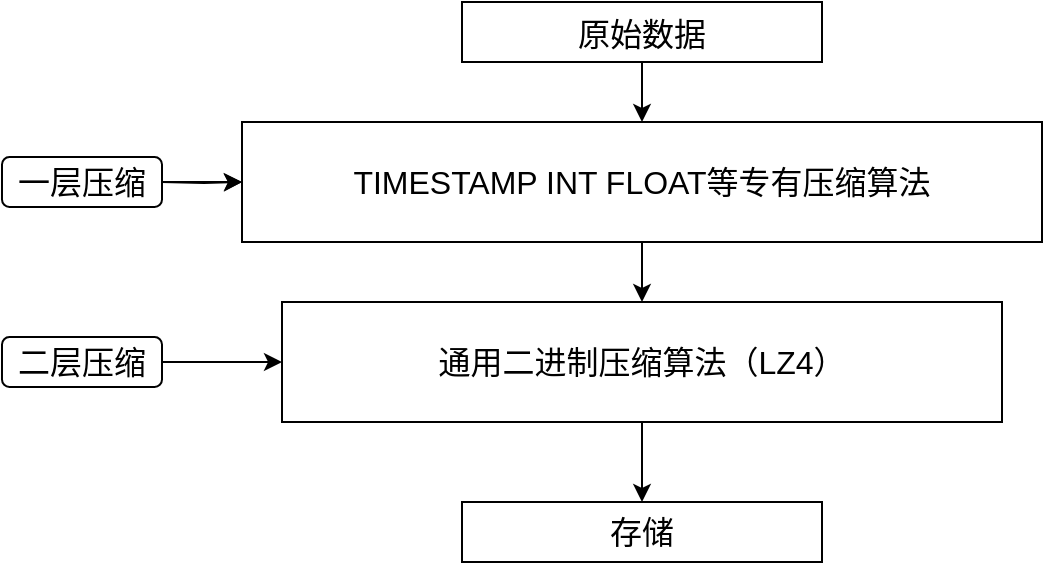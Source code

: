 <mxfile version="20.5.1" type="github">
  <diagram id="zy_9c7CzfbLyYuj-oIPn" name="第 1 页">
    <mxGraphModel dx="1375" dy="754" grid="1" gridSize="10" guides="1" tooltips="1" connect="1" arrows="1" fold="1" page="1" pageScale="1" pageWidth="827" pageHeight="1169" math="0" shadow="0">
      <root>
        <mxCell id="0" />
        <mxCell id="1" parent="0" />
        <mxCell id="zuAOPrheiYTzk1cNc-mg-1" style="edgeStyle=orthogonalEdgeStyle;rounded=0;orthogonalLoop=1;jettySize=auto;html=1;exitX=0.5;exitY=1;exitDx=0;exitDy=0;entryX=0.5;entryY=0;entryDx=0;entryDy=0;fontSize=16;" edge="1" parent="1" source="zuAOPrheiYTzk1cNc-mg-2" target="zuAOPrheiYTzk1cNc-mg-4">
          <mxGeometry relative="1" as="geometry" />
        </mxCell>
        <mxCell id="zuAOPrheiYTzk1cNc-mg-2" value="原始数据" style="text;html=1;strokeColor=default;fillColor=none;align=center;verticalAlign=middle;whiteSpace=wrap;rounded=0;fontSize=16;strokeWidth=1;spacingTop=2;spacingBottom=0;" vertex="1" parent="1">
          <mxGeometry x="380" y="190" width="180" height="30" as="geometry" />
        </mxCell>
        <mxCell id="zuAOPrheiYTzk1cNc-mg-3" style="edgeStyle=orthogonalEdgeStyle;rounded=0;orthogonalLoop=1;jettySize=auto;html=1;exitX=0.5;exitY=1;exitDx=0;exitDy=0;entryX=0.5;entryY=0;entryDx=0;entryDy=0;fontSize=16;" edge="1" parent="1" source="zuAOPrheiYTzk1cNc-mg-4" target="zuAOPrheiYTzk1cNc-mg-6">
          <mxGeometry relative="1" as="geometry" />
        </mxCell>
        <mxCell id="zuAOPrheiYTzk1cNc-mg-4" value="&lt;font style=&quot;font-size: 16px;&quot;&gt;TIMESTAMP INT FLOAT等专有压缩算法&lt;/font&gt;" style="rounded=0;whiteSpace=wrap;html=1;" vertex="1" parent="1">
          <mxGeometry x="270" y="250" width="400" height="60" as="geometry" />
        </mxCell>
        <mxCell id="zuAOPrheiYTzk1cNc-mg-5" style="edgeStyle=orthogonalEdgeStyle;rounded=0;orthogonalLoop=1;jettySize=auto;html=1;exitX=0.5;exitY=1;exitDx=0;exitDy=0;fontSize=16;" edge="1" parent="1" source="zuAOPrheiYTzk1cNc-mg-6" target="zuAOPrheiYTzk1cNc-mg-7">
          <mxGeometry relative="1" as="geometry" />
        </mxCell>
        <mxCell id="zuAOPrheiYTzk1cNc-mg-6" value="&lt;font style=&quot;font-size: 16px;&quot;&gt;通用二进制压缩算法（LZ4）&lt;/font&gt;" style="rounded=0;whiteSpace=wrap;html=1;" vertex="1" parent="1">
          <mxGeometry x="290" y="340" width="360" height="60" as="geometry" />
        </mxCell>
        <mxCell id="zuAOPrheiYTzk1cNc-mg-7" value="&lt;font style=&quot;font-size: 16px;&quot;&gt;存储&lt;/font&gt;" style="rounded=0;whiteSpace=wrap;html=1;fontSize=16;" vertex="1" parent="1">
          <mxGeometry x="380" y="440" width="180" height="30" as="geometry" />
        </mxCell>
        <mxCell id="zuAOPrheiYTzk1cNc-mg-8" style="edgeStyle=orthogonalEdgeStyle;rounded=0;orthogonalLoop=1;jettySize=auto;html=1;entryX=0;entryY=0.5;entryDx=0;entryDy=0;fontSize=16;" edge="1" parent="1" target="zuAOPrheiYTzk1cNc-mg-4">
          <mxGeometry relative="1" as="geometry">
            <mxPoint x="230" y="280" as="sourcePoint" />
          </mxGeometry>
        </mxCell>
        <mxCell id="zuAOPrheiYTzk1cNc-mg-9" value="" style="edgeStyle=orthogonalEdgeStyle;rounded=0;orthogonalLoop=1;jettySize=auto;html=1;fontSize=16;" edge="1" parent="1" source="zuAOPrheiYTzk1cNc-mg-10" target="zuAOPrheiYTzk1cNc-mg-4">
          <mxGeometry relative="1" as="geometry" />
        </mxCell>
        <mxCell id="zuAOPrheiYTzk1cNc-mg-10" value="&lt;span style=&quot;&quot;&gt;一层压缩&lt;/span&gt;" style="rounded=1;whiteSpace=wrap;html=1;fontSize=16;" vertex="1" parent="1">
          <mxGeometry x="150" y="267.5" width="80" height="25" as="geometry" />
        </mxCell>
        <mxCell id="zuAOPrheiYTzk1cNc-mg-11" style="edgeStyle=orthogonalEdgeStyle;rounded=0;orthogonalLoop=1;jettySize=auto;html=1;exitX=1;exitY=0.5;exitDx=0;exitDy=0;entryX=0;entryY=0.5;entryDx=0;entryDy=0;fontSize=16;" edge="1" parent="1" source="zuAOPrheiYTzk1cNc-mg-12" target="zuAOPrheiYTzk1cNc-mg-6">
          <mxGeometry relative="1" as="geometry" />
        </mxCell>
        <mxCell id="zuAOPrheiYTzk1cNc-mg-12" value="&lt;span style=&quot;&quot;&gt;二层压缩&lt;/span&gt;" style="rounded=1;whiteSpace=wrap;html=1;fontSize=16;" vertex="1" parent="1">
          <mxGeometry x="150" y="357.5" width="80" height="25" as="geometry" />
        </mxCell>
      </root>
    </mxGraphModel>
  </diagram>
</mxfile>
